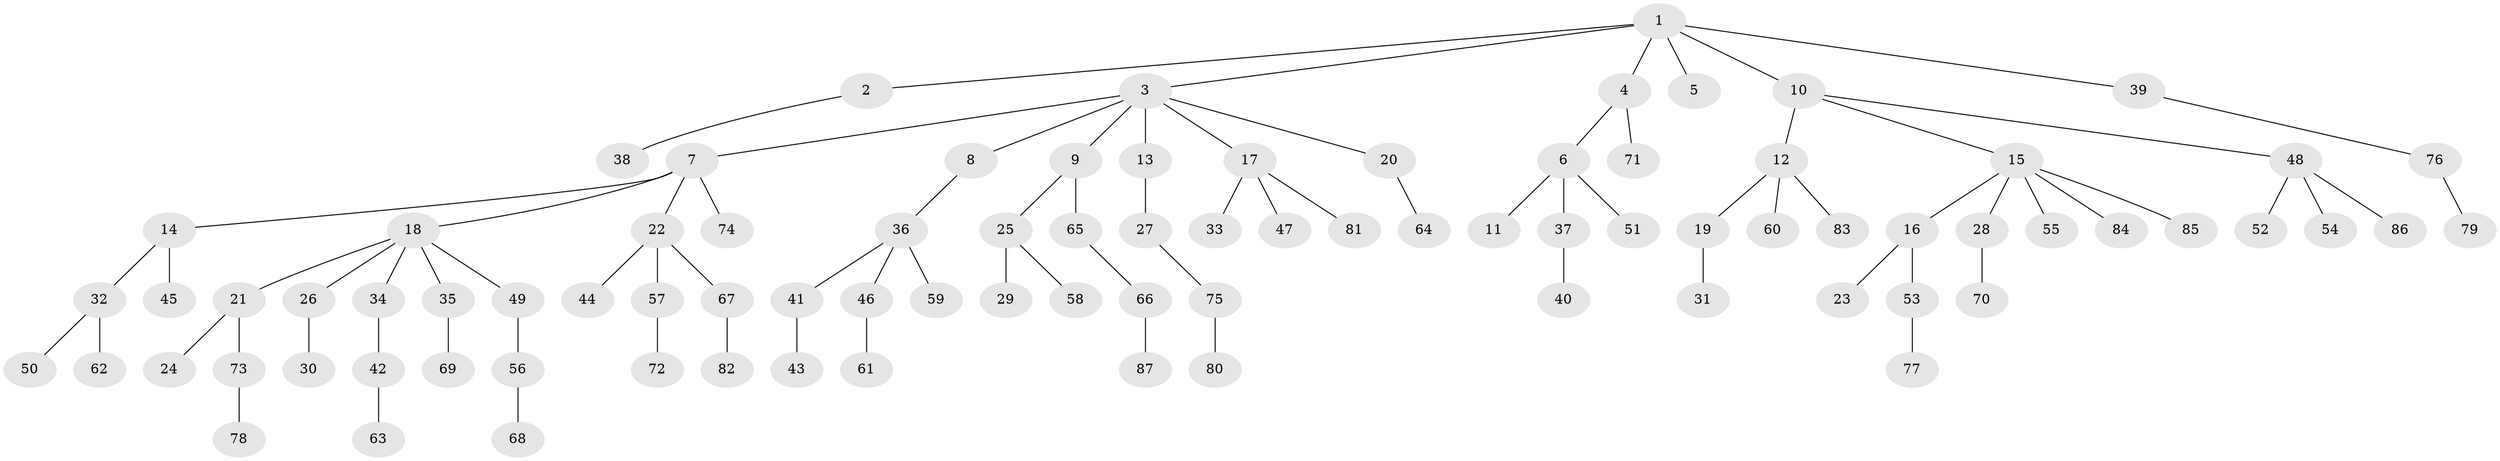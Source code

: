 // Generated by graph-tools (version 1.1) at 2025/37/03/09/25 02:37:08]
// undirected, 87 vertices, 86 edges
graph export_dot {
graph [start="1"]
  node [color=gray90,style=filled];
  1;
  2;
  3;
  4;
  5;
  6;
  7;
  8;
  9;
  10;
  11;
  12;
  13;
  14;
  15;
  16;
  17;
  18;
  19;
  20;
  21;
  22;
  23;
  24;
  25;
  26;
  27;
  28;
  29;
  30;
  31;
  32;
  33;
  34;
  35;
  36;
  37;
  38;
  39;
  40;
  41;
  42;
  43;
  44;
  45;
  46;
  47;
  48;
  49;
  50;
  51;
  52;
  53;
  54;
  55;
  56;
  57;
  58;
  59;
  60;
  61;
  62;
  63;
  64;
  65;
  66;
  67;
  68;
  69;
  70;
  71;
  72;
  73;
  74;
  75;
  76;
  77;
  78;
  79;
  80;
  81;
  82;
  83;
  84;
  85;
  86;
  87;
  1 -- 2;
  1 -- 3;
  1 -- 4;
  1 -- 5;
  1 -- 10;
  1 -- 39;
  2 -- 38;
  3 -- 7;
  3 -- 8;
  3 -- 9;
  3 -- 13;
  3 -- 17;
  3 -- 20;
  4 -- 6;
  4 -- 71;
  6 -- 11;
  6 -- 37;
  6 -- 51;
  7 -- 14;
  7 -- 18;
  7 -- 22;
  7 -- 74;
  8 -- 36;
  9 -- 25;
  9 -- 65;
  10 -- 12;
  10 -- 15;
  10 -- 48;
  12 -- 19;
  12 -- 60;
  12 -- 83;
  13 -- 27;
  14 -- 32;
  14 -- 45;
  15 -- 16;
  15 -- 28;
  15 -- 55;
  15 -- 84;
  15 -- 85;
  16 -- 23;
  16 -- 53;
  17 -- 33;
  17 -- 47;
  17 -- 81;
  18 -- 21;
  18 -- 26;
  18 -- 34;
  18 -- 35;
  18 -- 49;
  19 -- 31;
  20 -- 64;
  21 -- 24;
  21 -- 73;
  22 -- 44;
  22 -- 57;
  22 -- 67;
  25 -- 29;
  25 -- 58;
  26 -- 30;
  27 -- 75;
  28 -- 70;
  32 -- 50;
  32 -- 62;
  34 -- 42;
  35 -- 69;
  36 -- 41;
  36 -- 46;
  36 -- 59;
  37 -- 40;
  39 -- 76;
  41 -- 43;
  42 -- 63;
  46 -- 61;
  48 -- 52;
  48 -- 54;
  48 -- 86;
  49 -- 56;
  53 -- 77;
  56 -- 68;
  57 -- 72;
  65 -- 66;
  66 -- 87;
  67 -- 82;
  73 -- 78;
  75 -- 80;
  76 -- 79;
}

